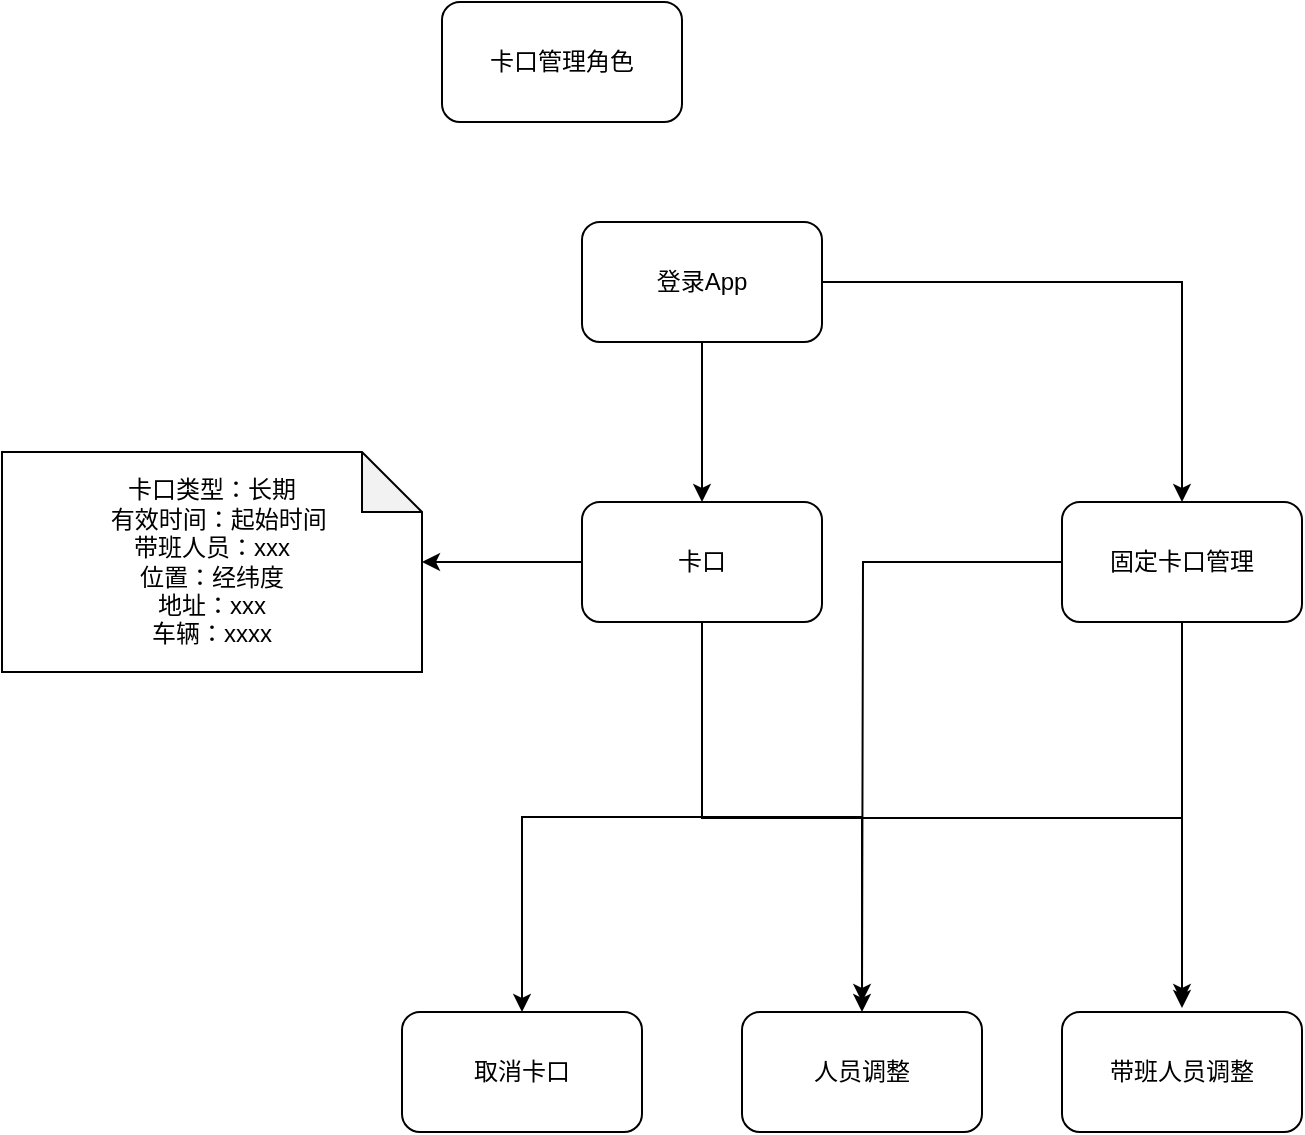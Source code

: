 <mxfile version="14.1.9" type="github">
  <diagram id="n11sDdEFJ_vp6peXoD-N" name="Page-1">
    <mxGraphModel dx="2249" dy="762" grid="1" gridSize="10" guides="1" tooltips="1" connect="1" arrows="1" fold="1" page="1" pageScale="1" pageWidth="827" pageHeight="1169" math="0" shadow="0">
      <root>
        <mxCell id="0" />
        <mxCell id="1" parent="0" />
        <mxCell id="QScUzok_AzWjEGf1qRYZ-2" value="卡口管理角色" style="rounded=1;whiteSpace=wrap;html=1;" parent="1" vertex="1">
          <mxGeometry x="60" y="50" width="120" height="60" as="geometry" />
        </mxCell>
        <mxCell id="1zeA-r3kMQLmuasdmlzO-5" value="" style="edgeStyle=orthogonalEdgeStyle;rounded=0;orthogonalLoop=1;jettySize=auto;html=1;" edge="1" parent="1" source="1zeA-r3kMQLmuasdmlzO-1" target="1zeA-r3kMQLmuasdmlzO-2">
          <mxGeometry relative="1" as="geometry" />
        </mxCell>
        <mxCell id="1zeA-r3kMQLmuasdmlzO-16" style="edgeStyle=orthogonalEdgeStyle;rounded=0;orthogonalLoop=1;jettySize=auto;html=1;entryX=0.5;entryY=0;entryDx=0;entryDy=0;" edge="1" parent="1" source="1zeA-r3kMQLmuasdmlzO-1" target="1zeA-r3kMQLmuasdmlzO-15">
          <mxGeometry relative="1" as="geometry" />
        </mxCell>
        <mxCell id="1zeA-r3kMQLmuasdmlzO-1" value="登录App" style="rounded=1;whiteSpace=wrap;html=1;" vertex="1" parent="1">
          <mxGeometry x="130" y="160" width="120" height="60" as="geometry" />
        </mxCell>
        <mxCell id="1zeA-r3kMQLmuasdmlzO-4" value="" style="edgeStyle=orthogonalEdgeStyle;rounded=0;orthogonalLoop=1;jettySize=auto;html=1;" edge="1" parent="1" source="1zeA-r3kMQLmuasdmlzO-2" target="1zeA-r3kMQLmuasdmlzO-3">
          <mxGeometry relative="1" as="geometry" />
        </mxCell>
        <mxCell id="1zeA-r3kMQLmuasdmlzO-7" value="" style="edgeStyle=orthogonalEdgeStyle;rounded=0;orthogonalLoop=1;jettySize=auto;html=1;" edge="1" parent="1" source="1zeA-r3kMQLmuasdmlzO-2" target="1zeA-r3kMQLmuasdmlzO-6">
          <mxGeometry relative="1" as="geometry" />
        </mxCell>
        <mxCell id="1zeA-r3kMQLmuasdmlzO-10" value="" style="edgeStyle=orthogonalEdgeStyle;rounded=0;orthogonalLoop=1;jettySize=auto;html=1;" edge="1" parent="1" source="1zeA-r3kMQLmuasdmlzO-2" target="1zeA-r3kMQLmuasdmlzO-9">
          <mxGeometry relative="1" as="geometry" />
        </mxCell>
        <mxCell id="1zeA-r3kMQLmuasdmlzO-14" style="edgeStyle=orthogonalEdgeStyle;rounded=0;orthogonalLoop=1;jettySize=auto;html=1;entryX=0.5;entryY=0;entryDx=0;entryDy=0;" edge="1" parent="1">
          <mxGeometry relative="1" as="geometry">
            <mxPoint x="190" y="358" as="sourcePoint" />
            <mxPoint x="430" y="553" as="targetPoint" />
            <Array as="points">
              <mxPoint x="190" y="458" />
              <mxPoint x="430" y="458" />
            </Array>
          </mxGeometry>
        </mxCell>
        <mxCell id="1zeA-r3kMQLmuasdmlzO-2" value="卡口" style="rounded=1;whiteSpace=wrap;html=1;" vertex="1" parent="1">
          <mxGeometry x="130" y="300" width="120" height="60" as="geometry" />
        </mxCell>
        <mxCell id="1zeA-r3kMQLmuasdmlzO-3" value="卡口类型：长期&lt;br&gt;&amp;nbsp; 有效时间：起始时间&lt;br&gt;带班人员：xxx&lt;br&gt;位置：经纬度&lt;br&gt;地址：xxx&lt;br&gt;车辆：xxxx&lt;br&gt;" style="shape=note;whiteSpace=wrap;html=1;backgroundOutline=1;darkOpacity=0.05;rounded=1;" vertex="1" parent="1">
          <mxGeometry x="-160" y="275" width="210" height="110" as="geometry" />
        </mxCell>
        <mxCell id="1zeA-r3kMQLmuasdmlzO-6" value="取消卡口" style="rounded=1;whiteSpace=wrap;html=1;" vertex="1" parent="1">
          <mxGeometry x="40" y="555" width="120" height="60" as="geometry" />
        </mxCell>
        <mxCell id="1zeA-r3kMQLmuasdmlzO-9" value="人员调整&lt;br&gt;" style="rounded=1;whiteSpace=wrap;html=1;" vertex="1" parent="1">
          <mxGeometry x="210" y="555" width="120" height="60" as="geometry" />
        </mxCell>
        <mxCell id="1zeA-r3kMQLmuasdmlzO-11" value="带班人员调整" style="rounded=1;whiteSpace=wrap;html=1;" vertex="1" parent="1">
          <mxGeometry x="370" y="555" width="120" height="60" as="geometry" />
        </mxCell>
        <mxCell id="1zeA-r3kMQLmuasdmlzO-17" style="edgeStyle=orthogonalEdgeStyle;rounded=0;orthogonalLoop=1;jettySize=auto;html=1;" edge="1" parent="1" source="1zeA-r3kMQLmuasdmlzO-15">
          <mxGeometry relative="1" as="geometry">
            <mxPoint x="270" y="550" as="targetPoint" />
          </mxGeometry>
        </mxCell>
        <mxCell id="1zeA-r3kMQLmuasdmlzO-18" style="edgeStyle=orthogonalEdgeStyle;rounded=0;orthogonalLoop=1;jettySize=auto;html=1;" edge="1" parent="1" source="1zeA-r3kMQLmuasdmlzO-15">
          <mxGeometry relative="1" as="geometry">
            <mxPoint x="430" y="550" as="targetPoint" />
          </mxGeometry>
        </mxCell>
        <mxCell id="1zeA-r3kMQLmuasdmlzO-15" value="固定卡口管理" style="rounded=1;whiteSpace=wrap;html=1;" vertex="1" parent="1">
          <mxGeometry x="370" y="300" width="120" height="60" as="geometry" />
        </mxCell>
      </root>
    </mxGraphModel>
  </diagram>
</mxfile>

